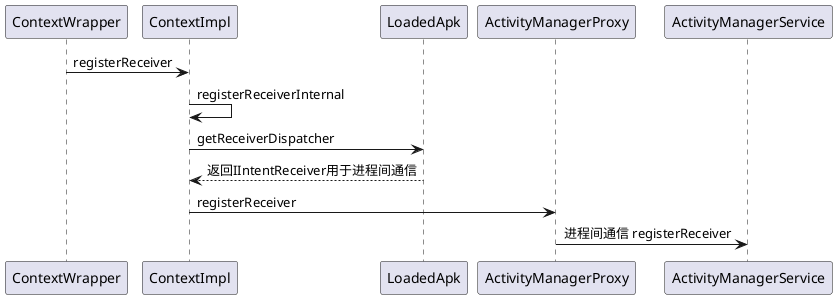 @startuml
ContextWrapper->ContextImpl:    registerReceiver
ContextImpl->ContextImpl:   registerReceiverInternal
ContextImpl->LoadedApk: getReceiverDispatcher
ContextImpl<--LoadedApk: 返回IIntentReceiver用于进程间通信
ContextImpl->ActivityManagerProxy: registerReceiver
ActivityManagerProxy->ActivityManagerService:   进程间通信 registerReceiver

@endumlf